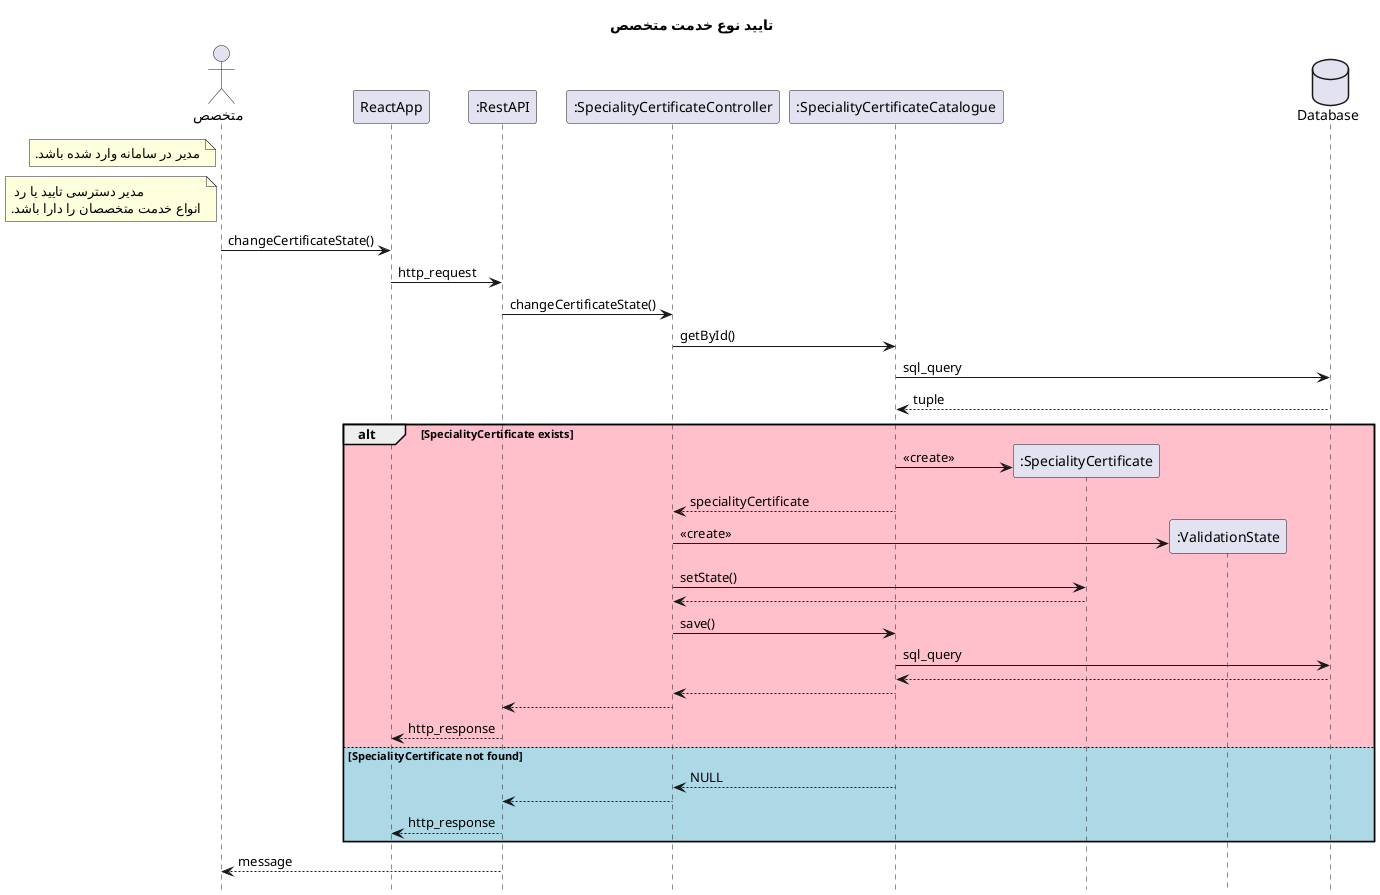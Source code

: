 @startuml logout
hide footbox
title "تایید نوع خدمت متخصص"
actor       "متخصص" as user
participant ReactApp
participant ":RestAPI" as RestAPI
participant ":SpecialityCertificateController" as SpecialityCertificateController
participant ":SpecialityCertificateCatalogue" as SpecialityCertificateCatalogue
participant ":SpecialityCertificate" as SpecialityCertificate
participant ":ValidationState" as ValidationState
database Database

note left of user
    مدیر در سامانه وارد شده باشد.
end note
note left of user
     مدیر دسترسی تایید یا رد 
     انواع خدمت متخصصان را دارا باشد.
end note

user -> ReactApp: changeCertificateState()
ReactApp -> RestAPI : http_request
RestAPI -> SpecialityCertificateController : changeCertificateState()
SpecialityCertificateController -> SpecialityCertificateCatalogue : getById()
SpecialityCertificateCatalogue -> Database : sql_query
return tuple

alt #Pink SpecialityCertificate exists
    SpecialityCertificateCatalogue -> SpecialityCertificate ** : <<create>>
    SpecialityCertificateCatalogue --> SpecialityCertificateController: specialityCertificate
    SpecialityCertificateController -> ValidationState ** :<<create>>
    SpecialityCertificateController -> SpecialityCertificate: setState()
    return
    SpecialityCertificateController -> SpecialityCertificateCatalogue: save()
    SpecialityCertificateCatalogue -> Database: sql_query
    return 
    SpecialityCertificateCatalogue --> SpecialityCertificateController
    SpecialityCertificateController --> RestAPI
    RestAPI --> ReactApp : http_response


else #LightBlue SpecialityCertificate not found
    SpecialityCertificateCatalogue --> SpecialityCertificateController : NULL
    SpecialityCertificateController --> RestAPI
    RestAPI --> ReactApp : http_response
end

RestAPI --> user: message

@enduml